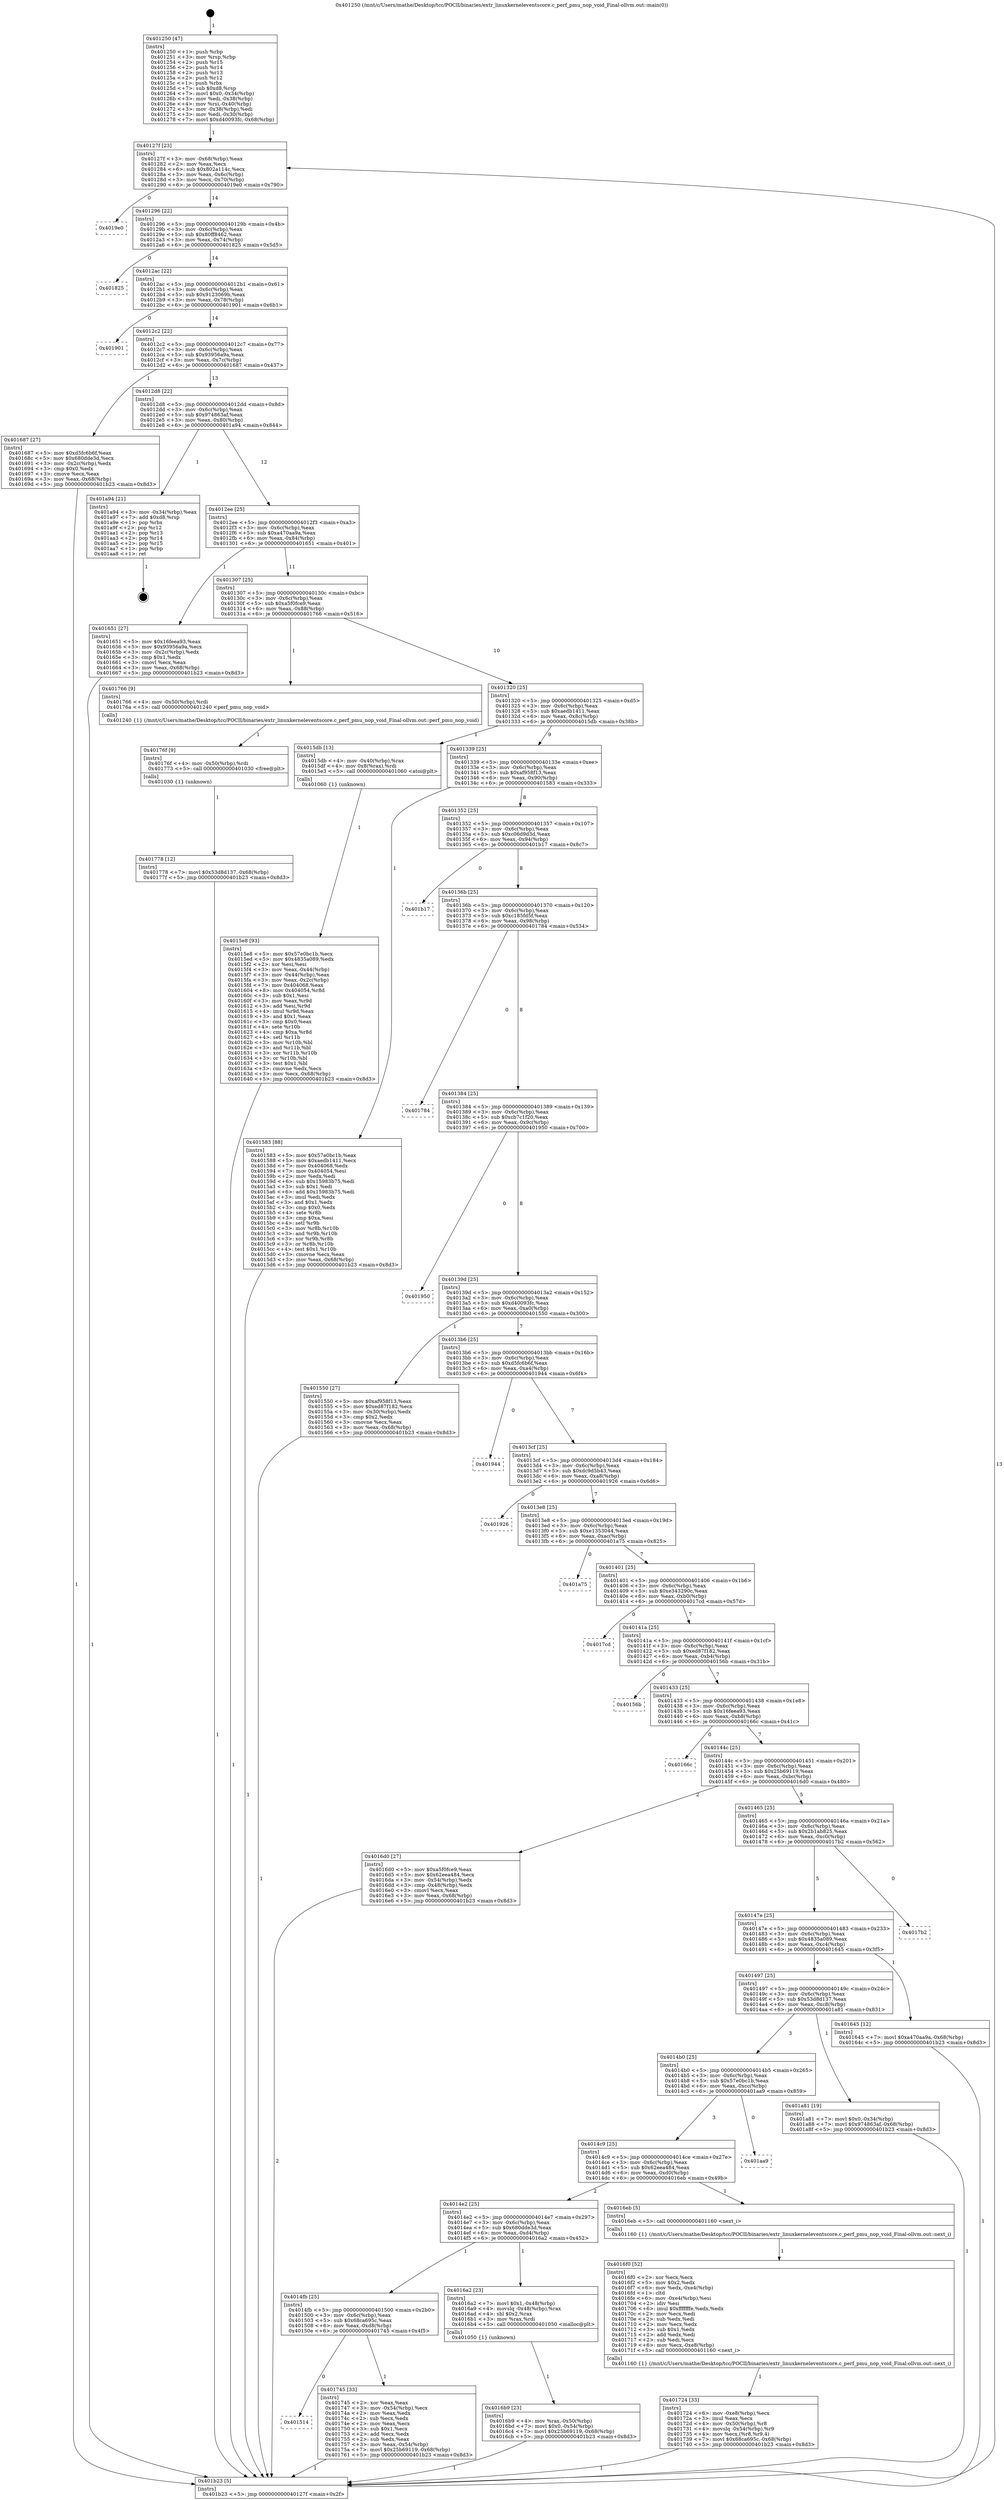 digraph "0x401250" {
  label = "0x401250 (/mnt/c/Users/mathe/Desktop/tcc/POCII/binaries/extr_linuxkerneleventscore.c_perf_pmu_nop_void_Final-ollvm.out::main(0))"
  labelloc = "t"
  node[shape=record]

  Entry [label="",width=0.3,height=0.3,shape=circle,fillcolor=black,style=filled]
  "0x40127f" [label="{
     0x40127f [23]\l
     | [instrs]\l
     &nbsp;&nbsp;0x40127f \<+3\>: mov -0x68(%rbp),%eax\l
     &nbsp;&nbsp;0x401282 \<+2\>: mov %eax,%ecx\l
     &nbsp;&nbsp;0x401284 \<+6\>: sub $0x802a114c,%ecx\l
     &nbsp;&nbsp;0x40128a \<+3\>: mov %eax,-0x6c(%rbp)\l
     &nbsp;&nbsp;0x40128d \<+3\>: mov %ecx,-0x70(%rbp)\l
     &nbsp;&nbsp;0x401290 \<+6\>: je 00000000004019e0 \<main+0x790\>\l
  }"]
  "0x4019e0" [label="{
     0x4019e0\l
  }", style=dashed]
  "0x401296" [label="{
     0x401296 [22]\l
     | [instrs]\l
     &nbsp;&nbsp;0x401296 \<+5\>: jmp 000000000040129b \<main+0x4b\>\l
     &nbsp;&nbsp;0x40129b \<+3\>: mov -0x6c(%rbp),%eax\l
     &nbsp;&nbsp;0x40129e \<+5\>: sub $0x80ff8462,%eax\l
     &nbsp;&nbsp;0x4012a3 \<+3\>: mov %eax,-0x74(%rbp)\l
     &nbsp;&nbsp;0x4012a6 \<+6\>: je 0000000000401825 \<main+0x5d5\>\l
  }"]
  Exit [label="",width=0.3,height=0.3,shape=circle,fillcolor=black,style=filled,peripheries=2]
  "0x401825" [label="{
     0x401825\l
  }", style=dashed]
  "0x4012ac" [label="{
     0x4012ac [22]\l
     | [instrs]\l
     &nbsp;&nbsp;0x4012ac \<+5\>: jmp 00000000004012b1 \<main+0x61\>\l
     &nbsp;&nbsp;0x4012b1 \<+3\>: mov -0x6c(%rbp),%eax\l
     &nbsp;&nbsp;0x4012b4 \<+5\>: sub $0x9123069b,%eax\l
     &nbsp;&nbsp;0x4012b9 \<+3\>: mov %eax,-0x78(%rbp)\l
     &nbsp;&nbsp;0x4012bc \<+6\>: je 0000000000401901 \<main+0x6b1\>\l
  }"]
  "0x401778" [label="{
     0x401778 [12]\l
     | [instrs]\l
     &nbsp;&nbsp;0x401778 \<+7\>: movl $0x53d8d137,-0x68(%rbp)\l
     &nbsp;&nbsp;0x40177f \<+5\>: jmp 0000000000401b23 \<main+0x8d3\>\l
  }"]
  "0x401901" [label="{
     0x401901\l
  }", style=dashed]
  "0x4012c2" [label="{
     0x4012c2 [22]\l
     | [instrs]\l
     &nbsp;&nbsp;0x4012c2 \<+5\>: jmp 00000000004012c7 \<main+0x77\>\l
     &nbsp;&nbsp;0x4012c7 \<+3\>: mov -0x6c(%rbp),%eax\l
     &nbsp;&nbsp;0x4012ca \<+5\>: sub $0x93956a9a,%eax\l
     &nbsp;&nbsp;0x4012cf \<+3\>: mov %eax,-0x7c(%rbp)\l
     &nbsp;&nbsp;0x4012d2 \<+6\>: je 0000000000401687 \<main+0x437\>\l
  }"]
  "0x40176f" [label="{
     0x40176f [9]\l
     | [instrs]\l
     &nbsp;&nbsp;0x40176f \<+4\>: mov -0x50(%rbp),%rdi\l
     &nbsp;&nbsp;0x401773 \<+5\>: call 0000000000401030 \<free@plt\>\l
     | [calls]\l
     &nbsp;&nbsp;0x401030 \{1\} (unknown)\l
  }"]
  "0x401687" [label="{
     0x401687 [27]\l
     | [instrs]\l
     &nbsp;&nbsp;0x401687 \<+5\>: mov $0xd5fc6b6f,%eax\l
     &nbsp;&nbsp;0x40168c \<+5\>: mov $0x680dde3d,%ecx\l
     &nbsp;&nbsp;0x401691 \<+3\>: mov -0x2c(%rbp),%edx\l
     &nbsp;&nbsp;0x401694 \<+3\>: cmp $0x0,%edx\l
     &nbsp;&nbsp;0x401697 \<+3\>: cmove %ecx,%eax\l
     &nbsp;&nbsp;0x40169a \<+3\>: mov %eax,-0x68(%rbp)\l
     &nbsp;&nbsp;0x40169d \<+5\>: jmp 0000000000401b23 \<main+0x8d3\>\l
  }"]
  "0x4012d8" [label="{
     0x4012d8 [22]\l
     | [instrs]\l
     &nbsp;&nbsp;0x4012d8 \<+5\>: jmp 00000000004012dd \<main+0x8d\>\l
     &nbsp;&nbsp;0x4012dd \<+3\>: mov -0x6c(%rbp),%eax\l
     &nbsp;&nbsp;0x4012e0 \<+5\>: sub $0x974863af,%eax\l
     &nbsp;&nbsp;0x4012e5 \<+3\>: mov %eax,-0x80(%rbp)\l
     &nbsp;&nbsp;0x4012e8 \<+6\>: je 0000000000401a94 \<main+0x844\>\l
  }"]
  "0x401514" [label="{
     0x401514\l
  }", style=dashed]
  "0x401a94" [label="{
     0x401a94 [21]\l
     | [instrs]\l
     &nbsp;&nbsp;0x401a94 \<+3\>: mov -0x34(%rbp),%eax\l
     &nbsp;&nbsp;0x401a97 \<+7\>: add $0xd8,%rsp\l
     &nbsp;&nbsp;0x401a9e \<+1\>: pop %rbx\l
     &nbsp;&nbsp;0x401a9f \<+2\>: pop %r12\l
     &nbsp;&nbsp;0x401aa1 \<+2\>: pop %r13\l
     &nbsp;&nbsp;0x401aa3 \<+2\>: pop %r14\l
     &nbsp;&nbsp;0x401aa5 \<+2\>: pop %r15\l
     &nbsp;&nbsp;0x401aa7 \<+1\>: pop %rbp\l
     &nbsp;&nbsp;0x401aa8 \<+1\>: ret\l
  }"]
  "0x4012ee" [label="{
     0x4012ee [25]\l
     | [instrs]\l
     &nbsp;&nbsp;0x4012ee \<+5\>: jmp 00000000004012f3 \<main+0xa3\>\l
     &nbsp;&nbsp;0x4012f3 \<+3\>: mov -0x6c(%rbp),%eax\l
     &nbsp;&nbsp;0x4012f6 \<+5\>: sub $0xa470aa9a,%eax\l
     &nbsp;&nbsp;0x4012fb \<+6\>: mov %eax,-0x84(%rbp)\l
     &nbsp;&nbsp;0x401301 \<+6\>: je 0000000000401651 \<main+0x401\>\l
  }"]
  "0x401745" [label="{
     0x401745 [33]\l
     | [instrs]\l
     &nbsp;&nbsp;0x401745 \<+2\>: xor %eax,%eax\l
     &nbsp;&nbsp;0x401747 \<+3\>: mov -0x54(%rbp),%ecx\l
     &nbsp;&nbsp;0x40174a \<+2\>: mov %eax,%edx\l
     &nbsp;&nbsp;0x40174c \<+2\>: sub %ecx,%edx\l
     &nbsp;&nbsp;0x40174e \<+2\>: mov %eax,%ecx\l
     &nbsp;&nbsp;0x401750 \<+3\>: sub $0x1,%ecx\l
     &nbsp;&nbsp;0x401753 \<+2\>: add %ecx,%edx\l
     &nbsp;&nbsp;0x401755 \<+2\>: sub %edx,%eax\l
     &nbsp;&nbsp;0x401757 \<+3\>: mov %eax,-0x54(%rbp)\l
     &nbsp;&nbsp;0x40175a \<+7\>: movl $0x25b69119,-0x68(%rbp)\l
     &nbsp;&nbsp;0x401761 \<+5\>: jmp 0000000000401b23 \<main+0x8d3\>\l
  }"]
  "0x401651" [label="{
     0x401651 [27]\l
     | [instrs]\l
     &nbsp;&nbsp;0x401651 \<+5\>: mov $0x16feea93,%eax\l
     &nbsp;&nbsp;0x401656 \<+5\>: mov $0x93956a9a,%ecx\l
     &nbsp;&nbsp;0x40165b \<+3\>: mov -0x2c(%rbp),%edx\l
     &nbsp;&nbsp;0x40165e \<+3\>: cmp $0x1,%edx\l
     &nbsp;&nbsp;0x401661 \<+3\>: cmovl %ecx,%eax\l
     &nbsp;&nbsp;0x401664 \<+3\>: mov %eax,-0x68(%rbp)\l
     &nbsp;&nbsp;0x401667 \<+5\>: jmp 0000000000401b23 \<main+0x8d3\>\l
  }"]
  "0x401307" [label="{
     0x401307 [25]\l
     | [instrs]\l
     &nbsp;&nbsp;0x401307 \<+5\>: jmp 000000000040130c \<main+0xbc\>\l
     &nbsp;&nbsp;0x40130c \<+3\>: mov -0x6c(%rbp),%eax\l
     &nbsp;&nbsp;0x40130f \<+5\>: sub $0xa5f0fce9,%eax\l
     &nbsp;&nbsp;0x401314 \<+6\>: mov %eax,-0x88(%rbp)\l
     &nbsp;&nbsp;0x40131a \<+6\>: je 0000000000401766 \<main+0x516\>\l
  }"]
  "0x401724" [label="{
     0x401724 [33]\l
     | [instrs]\l
     &nbsp;&nbsp;0x401724 \<+6\>: mov -0xe8(%rbp),%ecx\l
     &nbsp;&nbsp;0x40172a \<+3\>: imul %eax,%ecx\l
     &nbsp;&nbsp;0x40172d \<+4\>: mov -0x50(%rbp),%r8\l
     &nbsp;&nbsp;0x401731 \<+4\>: movslq -0x54(%rbp),%r9\l
     &nbsp;&nbsp;0x401735 \<+4\>: mov %ecx,(%r8,%r9,4)\l
     &nbsp;&nbsp;0x401739 \<+7\>: movl $0x68ca695c,-0x68(%rbp)\l
     &nbsp;&nbsp;0x401740 \<+5\>: jmp 0000000000401b23 \<main+0x8d3\>\l
  }"]
  "0x401766" [label="{
     0x401766 [9]\l
     | [instrs]\l
     &nbsp;&nbsp;0x401766 \<+4\>: mov -0x50(%rbp),%rdi\l
     &nbsp;&nbsp;0x40176a \<+5\>: call 0000000000401240 \<perf_pmu_nop_void\>\l
     | [calls]\l
     &nbsp;&nbsp;0x401240 \{1\} (/mnt/c/Users/mathe/Desktop/tcc/POCII/binaries/extr_linuxkerneleventscore.c_perf_pmu_nop_void_Final-ollvm.out::perf_pmu_nop_void)\l
  }"]
  "0x401320" [label="{
     0x401320 [25]\l
     | [instrs]\l
     &nbsp;&nbsp;0x401320 \<+5\>: jmp 0000000000401325 \<main+0xd5\>\l
     &nbsp;&nbsp;0x401325 \<+3\>: mov -0x6c(%rbp),%eax\l
     &nbsp;&nbsp;0x401328 \<+5\>: sub $0xaedb1411,%eax\l
     &nbsp;&nbsp;0x40132d \<+6\>: mov %eax,-0x8c(%rbp)\l
     &nbsp;&nbsp;0x401333 \<+6\>: je 00000000004015db \<main+0x38b\>\l
  }"]
  "0x4016f0" [label="{
     0x4016f0 [52]\l
     | [instrs]\l
     &nbsp;&nbsp;0x4016f0 \<+2\>: xor %ecx,%ecx\l
     &nbsp;&nbsp;0x4016f2 \<+5\>: mov $0x2,%edx\l
     &nbsp;&nbsp;0x4016f7 \<+6\>: mov %edx,-0xe4(%rbp)\l
     &nbsp;&nbsp;0x4016fd \<+1\>: cltd\l
     &nbsp;&nbsp;0x4016fe \<+6\>: mov -0xe4(%rbp),%esi\l
     &nbsp;&nbsp;0x401704 \<+2\>: idiv %esi\l
     &nbsp;&nbsp;0x401706 \<+6\>: imul $0xfffffffe,%edx,%edx\l
     &nbsp;&nbsp;0x40170c \<+2\>: mov %ecx,%edi\l
     &nbsp;&nbsp;0x40170e \<+2\>: sub %edx,%edi\l
     &nbsp;&nbsp;0x401710 \<+2\>: mov %ecx,%edx\l
     &nbsp;&nbsp;0x401712 \<+3\>: sub $0x1,%edx\l
     &nbsp;&nbsp;0x401715 \<+2\>: add %edx,%edi\l
     &nbsp;&nbsp;0x401717 \<+2\>: sub %edi,%ecx\l
     &nbsp;&nbsp;0x401719 \<+6\>: mov %ecx,-0xe8(%rbp)\l
     &nbsp;&nbsp;0x40171f \<+5\>: call 0000000000401160 \<next_i\>\l
     | [calls]\l
     &nbsp;&nbsp;0x401160 \{1\} (/mnt/c/Users/mathe/Desktop/tcc/POCII/binaries/extr_linuxkerneleventscore.c_perf_pmu_nop_void_Final-ollvm.out::next_i)\l
  }"]
  "0x4015db" [label="{
     0x4015db [13]\l
     | [instrs]\l
     &nbsp;&nbsp;0x4015db \<+4\>: mov -0x40(%rbp),%rax\l
     &nbsp;&nbsp;0x4015df \<+4\>: mov 0x8(%rax),%rdi\l
     &nbsp;&nbsp;0x4015e3 \<+5\>: call 0000000000401060 \<atoi@plt\>\l
     | [calls]\l
     &nbsp;&nbsp;0x401060 \{1\} (unknown)\l
  }"]
  "0x401339" [label="{
     0x401339 [25]\l
     | [instrs]\l
     &nbsp;&nbsp;0x401339 \<+5\>: jmp 000000000040133e \<main+0xee\>\l
     &nbsp;&nbsp;0x40133e \<+3\>: mov -0x6c(%rbp),%eax\l
     &nbsp;&nbsp;0x401341 \<+5\>: sub $0xaf958f13,%eax\l
     &nbsp;&nbsp;0x401346 \<+6\>: mov %eax,-0x90(%rbp)\l
     &nbsp;&nbsp;0x40134c \<+6\>: je 0000000000401583 \<main+0x333\>\l
  }"]
  "0x4016b9" [label="{
     0x4016b9 [23]\l
     | [instrs]\l
     &nbsp;&nbsp;0x4016b9 \<+4\>: mov %rax,-0x50(%rbp)\l
     &nbsp;&nbsp;0x4016bd \<+7\>: movl $0x0,-0x54(%rbp)\l
     &nbsp;&nbsp;0x4016c4 \<+7\>: movl $0x25b69119,-0x68(%rbp)\l
     &nbsp;&nbsp;0x4016cb \<+5\>: jmp 0000000000401b23 \<main+0x8d3\>\l
  }"]
  "0x401583" [label="{
     0x401583 [88]\l
     | [instrs]\l
     &nbsp;&nbsp;0x401583 \<+5\>: mov $0x57e0bc1b,%eax\l
     &nbsp;&nbsp;0x401588 \<+5\>: mov $0xaedb1411,%ecx\l
     &nbsp;&nbsp;0x40158d \<+7\>: mov 0x404068,%edx\l
     &nbsp;&nbsp;0x401594 \<+7\>: mov 0x404054,%esi\l
     &nbsp;&nbsp;0x40159b \<+2\>: mov %edx,%edi\l
     &nbsp;&nbsp;0x40159d \<+6\>: sub $0x15983b75,%edi\l
     &nbsp;&nbsp;0x4015a3 \<+3\>: sub $0x1,%edi\l
     &nbsp;&nbsp;0x4015a6 \<+6\>: add $0x15983b75,%edi\l
     &nbsp;&nbsp;0x4015ac \<+3\>: imul %edi,%edx\l
     &nbsp;&nbsp;0x4015af \<+3\>: and $0x1,%edx\l
     &nbsp;&nbsp;0x4015b2 \<+3\>: cmp $0x0,%edx\l
     &nbsp;&nbsp;0x4015b5 \<+4\>: sete %r8b\l
     &nbsp;&nbsp;0x4015b9 \<+3\>: cmp $0xa,%esi\l
     &nbsp;&nbsp;0x4015bc \<+4\>: setl %r9b\l
     &nbsp;&nbsp;0x4015c0 \<+3\>: mov %r8b,%r10b\l
     &nbsp;&nbsp;0x4015c3 \<+3\>: and %r9b,%r10b\l
     &nbsp;&nbsp;0x4015c6 \<+3\>: xor %r9b,%r8b\l
     &nbsp;&nbsp;0x4015c9 \<+3\>: or %r8b,%r10b\l
     &nbsp;&nbsp;0x4015cc \<+4\>: test $0x1,%r10b\l
     &nbsp;&nbsp;0x4015d0 \<+3\>: cmovne %ecx,%eax\l
     &nbsp;&nbsp;0x4015d3 \<+3\>: mov %eax,-0x68(%rbp)\l
     &nbsp;&nbsp;0x4015d6 \<+5\>: jmp 0000000000401b23 \<main+0x8d3\>\l
  }"]
  "0x401352" [label="{
     0x401352 [25]\l
     | [instrs]\l
     &nbsp;&nbsp;0x401352 \<+5\>: jmp 0000000000401357 \<main+0x107\>\l
     &nbsp;&nbsp;0x401357 \<+3\>: mov -0x6c(%rbp),%eax\l
     &nbsp;&nbsp;0x40135a \<+5\>: sub $0xc06d9d3d,%eax\l
     &nbsp;&nbsp;0x40135f \<+6\>: mov %eax,-0x94(%rbp)\l
     &nbsp;&nbsp;0x401365 \<+6\>: je 0000000000401b17 \<main+0x8c7\>\l
  }"]
  "0x4014fb" [label="{
     0x4014fb [25]\l
     | [instrs]\l
     &nbsp;&nbsp;0x4014fb \<+5\>: jmp 0000000000401500 \<main+0x2b0\>\l
     &nbsp;&nbsp;0x401500 \<+3\>: mov -0x6c(%rbp),%eax\l
     &nbsp;&nbsp;0x401503 \<+5\>: sub $0x68ca695c,%eax\l
     &nbsp;&nbsp;0x401508 \<+6\>: mov %eax,-0xd8(%rbp)\l
     &nbsp;&nbsp;0x40150e \<+6\>: je 0000000000401745 \<main+0x4f5\>\l
  }"]
  "0x401b17" [label="{
     0x401b17\l
  }", style=dashed]
  "0x40136b" [label="{
     0x40136b [25]\l
     | [instrs]\l
     &nbsp;&nbsp;0x40136b \<+5\>: jmp 0000000000401370 \<main+0x120\>\l
     &nbsp;&nbsp;0x401370 \<+3\>: mov -0x6c(%rbp),%eax\l
     &nbsp;&nbsp;0x401373 \<+5\>: sub $0xc185fd5f,%eax\l
     &nbsp;&nbsp;0x401378 \<+6\>: mov %eax,-0x98(%rbp)\l
     &nbsp;&nbsp;0x40137e \<+6\>: je 0000000000401784 \<main+0x534\>\l
  }"]
  "0x4016a2" [label="{
     0x4016a2 [23]\l
     | [instrs]\l
     &nbsp;&nbsp;0x4016a2 \<+7\>: movl $0x1,-0x48(%rbp)\l
     &nbsp;&nbsp;0x4016a9 \<+4\>: movslq -0x48(%rbp),%rax\l
     &nbsp;&nbsp;0x4016ad \<+4\>: shl $0x2,%rax\l
     &nbsp;&nbsp;0x4016b1 \<+3\>: mov %rax,%rdi\l
     &nbsp;&nbsp;0x4016b4 \<+5\>: call 0000000000401050 \<malloc@plt\>\l
     | [calls]\l
     &nbsp;&nbsp;0x401050 \{1\} (unknown)\l
  }"]
  "0x401784" [label="{
     0x401784\l
  }", style=dashed]
  "0x401384" [label="{
     0x401384 [25]\l
     | [instrs]\l
     &nbsp;&nbsp;0x401384 \<+5\>: jmp 0000000000401389 \<main+0x139\>\l
     &nbsp;&nbsp;0x401389 \<+3\>: mov -0x6c(%rbp),%eax\l
     &nbsp;&nbsp;0x40138c \<+5\>: sub $0xcb7c1f20,%eax\l
     &nbsp;&nbsp;0x401391 \<+6\>: mov %eax,-0x9c(%rbp)\l
     &nbsp;&nbsp;0x401397 \<+6\>: je 0000000000401950 \<main+0x700\>\l
  }"]
  "0x4014e2" [label="{
     0x4014e2 [25]\l
     | [instrs]\l
     &nbsp;&nbsp;0x4014e2 \<+5\>: jmp 00000000004014e7 \<main+0x297\>\l
     &nbsp;&nbsp;0x4014e7 \<+3\>: mov -0x6c(%rbp),%eax\l
     &nbsp;&nbsp;0x4014ea \<+5\>: sub $0x680dde3d,%eax\l
     &nbsp;&nbsp;0x4014ef \<+6\>: mov %eax,-0xd4(%rbp)\l
     &nbsp;&nbsp;0x4014f5 \<+6\>: je 00000000004016a2 \<main+0x452\>\l
  }"]
  "0x401950" [label="{
     0x401950\l
  }", style=dashed]
  "0x40139d" [label="{
     0x40139d [25]\l
     | [instrs]\l
     &nbsp;&nbsp;0x40139d \<+5\>: jmp 00000000004013a2 \<main+0x152\>\l
     &nbsp;&nbsp;0x4013a2 \<+3\>: mov -0x6c(%rbp),%eax\l
     &nbsp;&nbsp;0x4013a5 \<+5\>: sub $0xd40093fc,%eax\l
     &nbsp;&nbsp;0x4013aa \<+6\>: mov %eax,-0xa0(%rbp)\l
     &nbsp;&nbsp;0x4013b0 \<+6\>: je 0000000000401550 \<main+0x300\>\l
  }"]
  "0x4016eb" [label="{
     0x4016eb [5]\l
     | [instrs]\l
     &nbsp;&nbsp;0x4016eb \<+5\>: call 0000000000401160 \<next_i\>\l
     | [calls]\l
     &nbsp;&nbsp;0x401160 \{1\} (/mnt/c/Users/mathe/Desktop/tcc/POCII/binaries/extr_linuxkerneleventscore.c_perf_pmu_nop_void_Final-ollvm.out::next_i)\l
  }"]
  "0x401550" [label="{
     0x401550 [27]\l
     | [instrs]\l
     &nbsp;&nbsp;0x401550 \<+5\>: mov $0xaf958f13,%eax\l
     &nbsp;&nbsp;0x401555 \<+5\>: mov $0xed87f182,%ecx\l
     &nbsp;&nbsp;0x40155a \<+3\>: mov -0x30(%rbp),%edx\l
     &nbsp;&nbsp;0x40155d \<+3\>: cmp $0x2,%edx\l
     &nbsp;&nbsp;0x401560 \<+3\>: cmovne %ecx,%eax\l
     &nbsp;&nbsp;0x401563 \<+3\>: mov %eax,-0x68(%rbp)\l
     &nbsp;&nbsp;0x401566 \<+5\>: jmp 0000000000401b23 \<main+0x8d3\>\l
  }"]
  "0x4013b6" [label="{
     0x4013b6 [25]\l
     | [instrs]\l
     &nbsp;&nbsp;0x4013b6 \<+5\>: jmp 00000000004013bb \<main+0x16b\>\l
     &nbsp;&nbsp;0x4013bb \<+3\>: mov -0x6c(%rbp),%eax\l
     &nbsp;&nbsp;0x4013be \<+5\>: sub $0xd5fc6b6f,%eax\l
     &nbsp;&nbsp;0x4013c3 \<+6\>: mov %eax,-0xa4(%rbp)\l
     &nbsp;&nbsp;0x4013c9 \<+6\>: je 0000000000401944 \<main+0x6f4\>\l
  }"]
  "0x401b23" [label="{
     0x401b23 [5]\l
     | [instrs]\l
     &nbsp;&nbsp;0x401b23 \<+5\>: jmp 000000000040127f \<main+0x2f\>\l
  }"]
  "0x401250" [label="{
     0x401250 [47]\l
     | [instrs]\l
     &nbsp;&nbsp;0x401250 \<+1\>: push %rbp\l
     &nbsp;&nbsp;0x401251 \<+3\>: mov %rsp,%rbp\l
     &nbsp;&nbsp;0x401254 \<+2\>: push %r15\l
     &nbsp;&nbsp;0x401256 \<+2\>: push %r14\l
     &nbsp;&nbsp;0x401258 \<+2\>: push %r13\l
     &nbsp;&nbsp;0x40125a \<+2\>: push %r12\l
     &nbsp;&nbsp;0x40125c \<+1\>: push %rbx\l
     &nbsp;&nbsp;0x40125d \<+7\>: sub $0xd8,%rsp\l
     &nbsp;&nbsp;0x401264 \<+7\>: movl $0x0,-0x34(%rbp)\l
     &nbsp;&nbsp;0x40126b \<+3\>: mov %edi,-0x38(%rbp)\l
     &nbsp;&nbsp;0x40126e \<+4\>: mov %rsi,-0x40(%rbp)\l
     &nbsp;&nbsp;0x401272 \<+3\>: mov -0x38(%rbp),%edi\l
     &nbsp;&nbsp;0x401275 \<+3\>: mov %edi,-0x30(%rbp)\l
     &nbsp;&nbsp;0x401278 \<+7\>: movl $0xd40093fc,-0x68(%rbp)\l
  }"]
  "0x4015e8" [label="{
     0x4015e8 [93]\l
     | [instrs]\l
     &nbsp;&nbsp;0x4015e8 \<+5\>: mov $0x57e0bc1b,%ecx\l
     &nbsp;&nbsp;0x4015ed \<+5\>: mov $0x4835a089,%edx\l
     &nbsp;&nbsp;0x4015f2 \<+2\>: xor %esi,%esi\l
     &nbsp;&nbsp;0x4015f4 \<+3\>: mov %eax,-0x44(%rbp)\l
     &nbsp;&nbsp;0x4015f7 \<+3\>: mov -0x44(%rbp),%eax\l
     &nbsp;&nbsp;0x4015fa \<+3\>: mov %eax,-0x2c(%rbp)\l
     &nbsp;&nbsp;0x4015fd \<+7\>: mov 0x404068,%eax\l
     &nbsp;&nbsp;0x401604 \<+8\>: mov 0x404054,%r8d\l
     &nbsp;&nbsp;0x40160c \<+3\>: sub $0x1,%esi\l
     &nbsp;&nbsp;0x40160f \<+3\>: mov %eax,%r9d\l
     &nbsp;&nbsp;0x401612 \<+3\>: add %esi,%r9d\l
     &nbsp;&nbsp;0x401615 \<+4\>: imul %r9d,%eax\l
     &nbsp;&nbsp;0x401619 \<+3\>: and $0x1,%eax\l
     &nbsp;&nbsp;0x40161c \<+3\>: cmp $0x0,%eax\l
     &nbsp;&nbsp;0x40161f \<+4\>: sete %r10b\l
     &nbsp;&nbsp;0x401623 \<+4\>: cmp $0xa,%r8d\l
     &nbsp;&nbsp;0x401627 \<+4\>: setl %r11b\l
     &nbsp;&nbsp;0x40162b \<+3\>: mov %r10b,%bl\l
     &nbsp;&nbsp;0x40162e \<+3\>: and %r11b,%bl\l
     &nbsp;&nbsp;0x401631 \<+3\>: xor %r11b,%r10b\l
     &nbsp;&nbsp;0x401634 \<+3\>: or %r10b,%bl\l
     &nbsp;&nbsp;0x401637 \<+3\>: test $0x1,%bl\l
     &nbsp;&nbsp;0x40163a \<+3\>: cmovne %edx,%ecx\l
     &nbsp;&nbsp;0x40163d \<+3\>: mov %ecx,-0x68(%rbp)\l
     &nbsp;&nbsp;0x401640 \<+5\>: jmp 0000000000401b23 \<main+0x8d3\>\l
  }"]
  "0x4014c9" [label="{
     0x4014c9 [25]\l
     | [instrs]\l
     &nbsp;&nbsp;0x4014c9 \<+5\>: jmp 00000000004014ce \<main+0x27e\>\l
     &nbsp;&nbsp;0x4014ce \<+3\>: mov -0x6c(%rbp),%eax\l
     &nbsp;&nbsp;0x4014d1 \<+5\>: sub $0x62eea484,%eax\l
     &nbsp;&nbsp;0x4014d6 \<+6\>: mov %eax,-0xd0(%rbp)\l
     &nbsp;&nbsp;0x4014dc \<+6\>: je 00000000004016eb \<main+0x49b\>\l
  }"]
  "0x401944" [label="{
     0x401944\l
  }", style=dashed]
  "0x4013cf" [label="{
     0x4013cf [25]\l
     | [instrs]\l
     &nbsp;&nbsp;0x4013cf \<+5\>: jmp 00000000004013d4 \<main+0x184\>\l
     &nbsp;&nbsp;0x4013d4 \<+3\>: mov -0x6c(%rbp),%eax\l
     &nbsp;&nbsp;0x4013d7 \<+5\>: sub $0xdc9d5b43,%eax\l
     &nbsp;&nbsp;0x4013dc \<+6\>: mov %eax,-0xa8(%rbp)\l
     &nbsp;&nbsp;0x4013e2 \<+6\>: je 0000000000401926 \<main+0x6d6\>\l
  }"]
  "0x401aa9" [label="{
     0x401aa9\l
  }", style=dashed]
  "0x401926" [label="{
     0x401926\l
  }", style=dashed]
  "0x4013e8" [label="{
     0x4013e8 [25]\l
     | [instrs]\l
     &nbsp;&nbsp;0x4013e8 \<+5\>: jmp 00000000004013ed \<main+0x19d\>\l
     &nbsp;&nbsp;0x4013ed \<+3\>: mov -0x6c(%rbp),%eax\l
     &nbsp;&nbsp;0x4013f0 \<+5\>: sub $0xe1353044,%eax\l
     &nbsp;&nbsp;0x4013f5 \<+6\>: mov %eax,-0xac(%rbp)\l
     &nbsp;&nbsp;0x4013fb \<+6\>: je 0000000000401a75 \<main+0x825\>\l
  }"]
  "0x4014b0" [label="{
     0x4014b0 [25]\l
     | [instrs]\l
     &nbsp;&nbsp;0x4014b0 \<+5\>: jmp 00000000004014b5 \<main+0x265\>\l
     &nbsp;&nbsp;0x4014b5 \<+3\>: mov -0x6c(%rbp),%eax\l
     &nbsp;&nbsp;0x4014b8 \<+5\>: sub $0x57e0bc1b,%eax\l
     &nbsp;&nbsp;0x4014bd \<+6\>: mov %eax,-0xcc(%rbp)\l
     &nbsp;&nbsp;0x4014c3 \<+6\>: je 0000000000401aa9 \<main+0x859\>\l
  }"]
  "0x401a75" [label="{
     0x401a75\l
  }", style=dashed]
  "0x401401" [label="{
     0x401401 [25]\l
     | [instrs]\l
     &nbsp;&nbsp;0x401401 \<+5\>: jmp 0000000000401406 \<main+0x1b6\>\l
     &nbsp;&nbsp;0x401406 \<+3\>: mov -0x6c(%rbp),%eax\l
     &nbsp;&nbsp;0x401409 \<+5\>: sub $0xe343290c,%eax\l
     &nbsp;&nbsp;0x40140e \<+6\>: mov %eax,-0xb0(%rbp)\l
     &nbsp;&nbsp;0x401414 \<+6\>: je 00000000004017cd \<main+0x57d\>\l
  }"]
  "0x401a81" [label="{
     0x401a81 [19]\l
     | [instrs]\l
     &nbsp;&nbsp;0x401a81 \<+7\>: movl $0x0,-0x34(%rbp)\l
     &nbsp;&nbsp;0x401a88 \<+7\>: movl $0x974863af,-0x68(%rbp)\l
     &nbsp;&nbsp;0x401a8f \<+5\>: jmp 0000000000401b23 \<main+0x8d3\>\l
  }"]
  "0x4017cd" [label="{
     0x4017cd\l
  }", style=dashed]
  "0x40141a" [label="{
     0x40141a [25]\l
     | [instrs]\l
     &nbsp;&nbsp;0x40141a \<+5\>: jmp 000000000040141f \<main+0x1cf\>\l
     &nbsp;&nbsp;0x40141f \<+3\>: mov -0x6c(%rbp),%eax\l
     &nbsp;&nbsp;0x401422 \<+5\>: sub $0xed87f182,%eax\l
     &nbsp;&nbsp;0x401427 \<+6\>: mov %eax,-0xb4(%rbp)\l
     &nbsp;&nbsp;0x40142d \<+6\>: je 000000000040156b \<main+0x31b\>\l
  }"]
  "0x401497" [label="{
     0x401497 [25]\l
     | [instrs]\l
     &nbsp;&nbsp;0x401497 \<+5\>: jmp 000000000040149c \<main+0x24c\>\l
     &nbsp;&nbsp;0x40149c \<+3\>: mov -0x6c(%rbp),%eax\l
     &nbsp;&nbsp;0x40149f \<+5\>: sub $0x53d8d137,%eax\l
     &nbsp;&nbsp;0x4014a4 \<+6\>: mov %eax,-0xc8(%rbp)\l
     &nbsp;&nbsp;0x4014aa \<+6\>: je 0000000000401a81 \<main+0x831\>\l
  }"]
  "0x40156b" [label="{
     0x40156b\l
  }", style=dashed]
  "0x401433" [label="{
     0x401433 [25]\l
     | [instrs]\l
     &nbsp;&nbsp;0x401433 \<+5\>: jmp 0000000000401438 \<main+0x1e8\>\l
     &nbsp;&nbsp;0x401438 \<+3\>: mov -0x6c(%rbp),%eax\l
     &nbsp;&nbsp;0x40143b \<+5\>: sub $0x16feea93,%eax\l
     &nbsp;&nbsp;0x401440 \<+6\>: mov %eax,-0xb8(%rbp)\l
     &nbsp;&nbsp;0x401446 \<+6\>: je 000000000040166c \<main+0x41c\>\l
  }"]
  "0x401645" [label="{
     0x401645 [12]\l
     | [instrs]\l
     &nbsp;&nbsp;0x401645 \<+7\>: movl $0xa470aa9a,-0x68(%rbp)\l
     &nbsp;&nbsp;0x40164c \<+5\>: jmp 0000000000401b23 \<main+0x8d3\>\l
  }"]
  "0x40166c" [label="{
     0x40166c\l
  }", style=dashed]
  "0x40144c" [label="{
     0x40144c [25]\l
     | [instrs]\l
     &nbsp;&nbsp;0x40144c \<+5\>: jmp 0000000000401451 \<main+0x201\>\l
     &nbsp;&nbsp;0x401451 \<+3\>: mov -0x6c(%rbp),%eax\l
     &nbsp;&nbsp;0x401454 \<+5\>: sub $0x25b69119,%eax\l
     &nbsp;&nbsp;0x401459 \<+6\>: mov %eax,-0xbc(%rbp)\l
     &nbsp;&nbsp;0x40145f \<+6\>: je 00000000004016d0 \<main+0x480\>\l
  }"]
  "0x40147e" [label="{
     0x40147e [25]\l
     | [instrs]\l
     &nbsp;&nbsp;0x40147e \<+5\>: jmp 0000000000401483 \<main+0x233\>\l
     &nbsp;&nbsp;0x401483 \<+3\>: mov -0x6c(%rbp),%eax\l
     &nbsp;&nbsp;0x401486 \<+5\>: sub $0x4835a089,%eax\l
     &nbsp;&nbsp;0x40148b \<+6\>: mov %eax,-0xc4(%rbp)\l
     &nbsp;&nbsp;0x401491 \<+6\>: je 0000000000401645 \<main+0x3f5\>\l
  }"]
  "0x4016d0" [label="{
     0x4016d0 [27]\l
     | [instrs]\l
     &nbsp;&nbsp;0x4016d0 \<+5\>: mov $0xa5f0fce9,%eax\l
     &nbsp;&nbsp;0x4016d5 \<+5\>: mov $0x62eea484,%ecx\l
     &nbsp;&nbsp;0x4016da \<+3\>: mov -0x54(%rbp),%edx\l
     &nbsp;&nbsp;0x4016dd \<+3\>: cmp -0x48(%rbp),%edx\l
     &nbsp;&nbsp;0x4016e0 \<+3\>: cmovl %ecx,%eax\l
     &nbsp;&nbsp;0x4016e3 \<+3\>: mov %eax,-0x68(%rbp)\l
     &nbsp;&nbsp;0x4016e6 \<+5\>: jmp 0000000000401b23 \<main+0x8d3\>\l
  }"]
  "0x401465" [label="{
     0x401465 [25]\l
     | [instrs]\l
     &nbsp;&nbsp;0x401465 \<+5\>: jmp 000000000040146a \<main+0x21a\>\l
     &nbsp;&nbsp;0x40146a \<+3\>: mov -0x6c(%rbp),%eax\l
     &nbsp;&nbsp;0x40146d \<+5\>: sub $0x2b1ab825,%eax\l
     &nbsp;&nbsp;0x401472 \<+6\>: mov %eax,-0xc0(%rbp)\l
     &nbsp;&nbsp;0x401478 \<+6\>: je 00000000004017b2 \<main+0x562\>\l
  }"]
  "0x4017b2" [label="{
     0x4017b2\l
  }", style=dashed]
  Entry -> "0x401250" [label=" 1"]
  "0x40127f" -> "0x4019e0" [label=" 0"]
  "0x40127f" -> "0x401296" [label=" 14"]
  "0x401a94" -> Exit [label=" 1"]
  "0x401296" -> "0x401825" [label=" 0"]
  "0x401296" -> "0x4012ac" [label=" 14"]
  "0x401a81" -> "0x401b23" [label=" 1"]
  "0x4012ac" -> "0x401901" [label=" 0"]
  "0x4012ac" -> "0x4012c2" [label=" 14"]
  "0x401778" -> "0x401b23" [label=" 1"]
  "0x4012c2" -> "0x401687" [label=" 1"]
  "0x4012c2" -> "0x4012d8" [label=" 13"]
  "0x40176f" -> "0x401778" [label=" 1"]
  "0x4012d8" -> "0x401a94" [label=" 1"]
  "0x4012d8" -> "0x4012ee" [label=" 12"]
  "0x401766" -> "0x40176f" [label=" 1"]
  "0x4012ee" -> "0x401651" [label=" 1"]
  "0x4012ee" -> "0x401307" [label=" 11"]
  "0x401745" -> "0x401b23" [label=" 1"]
  "0x401307" -> "0x401766" [label=" 1"]
  "0x401307" -> "0x401320" [label=" 10"]
  "0x4014fb" -> "0x401745" [label=" 1"]
  "0x401320" -> "0x4015db" [label=" 1"]
  "0x401320" -> "0x401339" [label=" 9"]
  "0x4014fb" -> "0x401514" [label=" 0"]
  "0x401339" -> "0x401583" [label=" 1"]
  "0x401339" -> "0x401352" [label=" 8"]
  "0x401724" -> "0x401b23" [label=" 1"]
  "0x401352" -> "0x401b17" [label=" 0"]
  "0x401352" -> "0x40136b" [label=" 8"]
  "0x4016f0" -> "0x401724" [label=" 1"]
  "0x40136b" -> "0x401784" [label=" 0"]
  "0x40136b" -> "0x401384" [label=" 8"]
  "0x4016eb" -> "0x4016f0" [label=" 1"]
  "0x401384" -> "0x401950" [label=" 0"]
  "0x401384" -> "0x40139d" [label=" 8"]
  "0x4016b9" -> "0x401b23" [label=" 1"]
  "0x40139d" -> "0x401550" [label=" 1"]
  "0x40139d" -> "0x4013b6" [label=" 7"]
  "0x401550" -> "0x401b23" [label=" 1"]
  "0x401250" -> "0x40127f" [label=" 1"]
  "0x401b23" -> "0x40127f" [label=" 13"]
  "0x401583" -> "0x401b23" [label=" 1"]
  "0x4015db" -> "0x4015e8" [label=" 1"]
  "0x4015e8" -> "0x401b23" [label=" 1"]
  "0x4016a2" -> "0x4016b9" [label=" 1"]
  "0x4013b6" -> "0x401944" [label=" 0"]
  "0x4013b6" -> "0x4013cf" [label=" 7"]
  "0x4014e2" -> "0x4016a2" [label=" 1"]
  "0x4013cf" -> "0x401926" [label=" 0"]
  "0x4013cf" -> "0x4013e8" [label=" 7"]
  "0x4016d0" -> "0x401b23" [label=" 2"]
  "0x4013e8" -> "0x401a75" [label=" 0"]
  "0x4013e8" -> "0x401401" [label=" 7"]
  "0x4014c9" -> "0x4016eb" [label=" 1"]
  "0x401401" -> "0x4017cd" [label=" 0"]
  "0x401401" -> "0x40141a" [label=" 7"]
  "0x4014e2" -> "0x4014fb" [label=" 1"]
  "0x40141a" -> "0x40156b" [label=" 0"]
  "0x40141a" -> "0x401433" [label=" 7"]
  "0x4014b0" -> "0x401aa9" [label=" 0"]
  "0x401433" -> "0x40166c" [label=" 0"]
  "0x401433" -> "0x40144c" [label=" 7"]
  "0x4014c9" -> "0x4014e2" [label=" 2"]
  "0x40144c" -> "0x4016d0" [label=" 2"]
  "0x40144c" -> "0x401465" [label=" 5"]
  "0x401497" -> "0x401a81" [label=" 1"]
  "0x401465" -> "0x4017b2" [label=" 0"]
  "0x401465" -> "0x40147e" [label=" 5"]
  "0x401497" -> "0x4014b0" [label=" 3"]
  "0x40147e" -> "0x401645" [label=" 1"]
  "0x40147e" -> "0x401497" [label=" 4"]
  "0x401645" -> "0x401b23" [label=" 1"]
  "0x401651" -> "0x401b23" [label=" 1"]
  "0x401687" -> "0x401b23" [label=" 1"]
  "0x4014b0" -> "0x4014c9" [label=" 3"]
}
